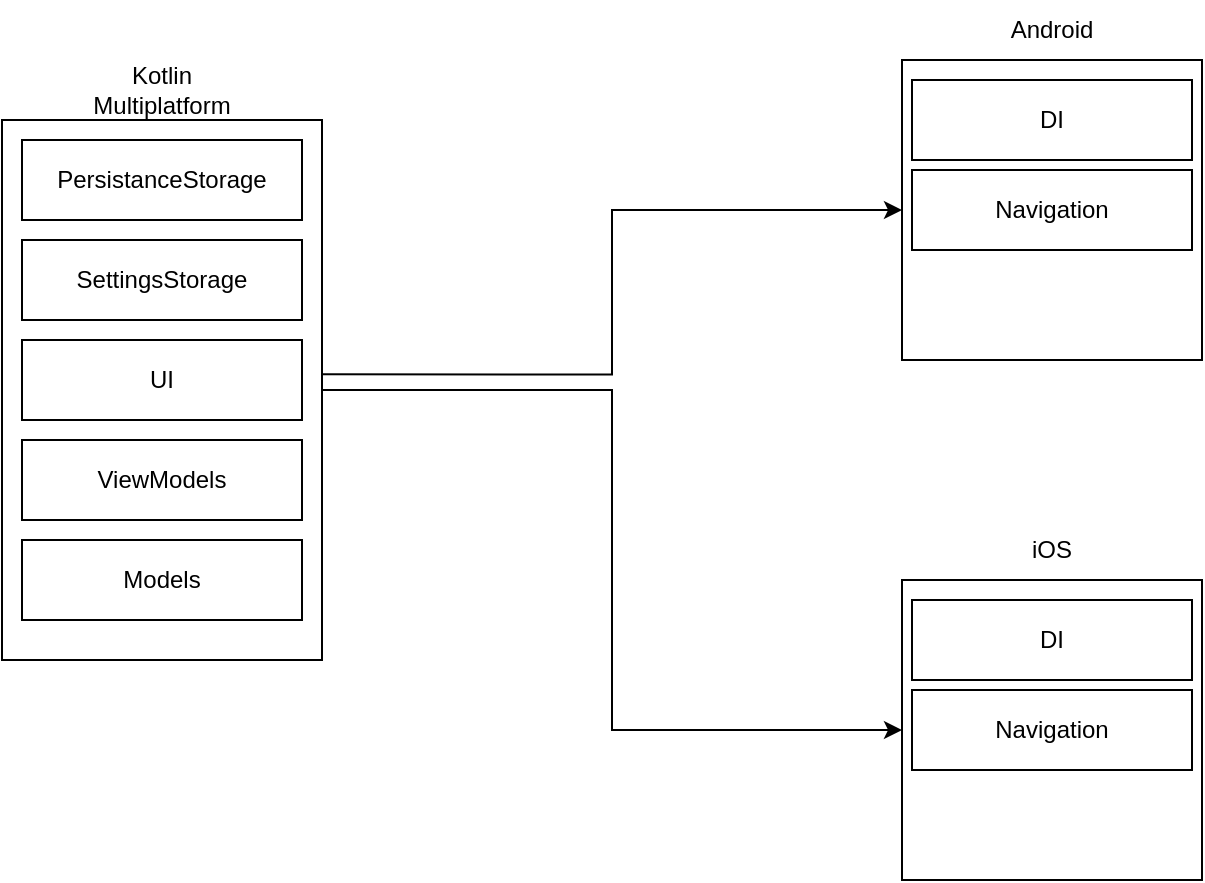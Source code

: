 <mxfile version="26.2.14">
  <diagram name="Страница — 1" id="Be_eRZIHdWFy3Jatk4P-">
    <mxGraphModel dx="891" dy="586" grid="1" gridSize="10" guides="1" tooltips="1" connect="1" arrows="1" fold="1" page="1" pageScale="1" pageWidth="827" pageHeight="1169" math="0" shadow="0">
      <root>
        <mxCell id="0" />
        <mxCell id="1" parent="0" />
        <mxCell id="2BtHjnwQDWBxKJ9IrgYN-3" value="Kotlin Multiplatform" style="text;html=1;align=center;verticalAlign=middle;whiteSpace=wrap;rounded=0;" parent="1" vertex="1">
          <mxGeometry x="90" y="50" width="100" height="30" as="geometry" />
        </mxCell>
        <mxCell id="2BtHjnwQDWBxKJ9IrgYN-2" value="" style="whiteSpace=wrap;html=1;" parent="1" vertex="1">
          <mxGeometry x="60" y="80" width="160" height="270" as="geometry" />
        </mxCell>
        <mxCell id="2BtHjnwQDWBxKJ9IrgYN-1" value="PersistanceStorage" style="rounded=0;whiteSpace=wrap;html=1;" parent="1" vertex="1">
          <mxGeometry x="70" y="90" width="140" height="40" as="geometry" />
        </mxCell>
        <mxCell id="2BtHjnwQDWBxKJ9IrgYN-4" value="SettingsStorage" style="rounded=0;whiteSpace=wrap;html=1;" parent="1" vertex="1">
          <mxGeometry x="70" y="140" width="140" height="40" as="geometry" />
        </mxCell>
        <mxCell id="2BtHjnwQDWBxKJ9IrgYN-5" value="UI" style="rounded=0;whiteSpace=wrap;html=1;" parent="1" vertex="1">
          <mxGeometry x="70" y="190" width="140" height="40" as="geometry" />
        </mxCell>
        <mxCell id="2BtHjnwQDWBxKJ9IrgYN-6" value="" style="whiteSpace=wrap;html=1;aspect=fixed;" parent="1" vertex="1">
          <mxGeometry x="510" y="310" width="150" height="150" as="geometry" />
        </mxCell>
        <mxCell id="2BtHjnwQDWBxKJ9IrgYN-7" value="iOS" style="text;html=1;align=center;verticalAlign=middle;whiteSpace=wrap;rounded=0;" parent="1" vertex="1">
          <mxGeometry x="535" y="280" width="100" height="30" as="geometry" />
        </mxCell>
        <mxCell id="2BtHjnwQDWBxKJ9IrgYN-8" value="" style="whiteSpace=wrap;html=1;aspect=fixed;" parent="1" vertex="1">
          <mxGeometry x="510" y="50" width="150" height="150" as="geometry" />
        </mxCell>
        <mxCell id="2BtHjnwQDWBxKJ9IrgYN-9" value="Android" style="text;html=1;align=center;verticalAlign=middle;whiteSpace=wrap;rounded=0;" parent="1" vertex="1">
          <mxGeometry x="535" y="20" width="100" height="30" as="geometry" />
        </mxCell>
        <mxCell id="2BtHjnwQDWBxKJ9IrgYN-10" value="DI" style="rounded=0;whiteSpace=wrap;html=1;" parent="1" vertex="1">
          <mxGeometry x="515" y="320" width="140" height="40" as="geometry" />
        </mxCell>
        <mxCell id="2BtHjnwQDWBxKJ9IrgYN-11" value="DI" style="rounded=0;whiteSpace=wrap;html=1;" parent="1" vertex="1">
          <mxGeometry x="515" y="60" width="140" height="40" as="geometry" />
        </mxCell>
        <mxCell id="fwG9W71zHbLrsSI0PTdQ-2" value="ViewModels" style="rounded=0;whiteSpace=wrap;html=1;" vertex="1" parent="1">
          <mxGeometry x="70" y="240" width="140" height="40" as="geometry" />
        </mxCell>
        <mxCell id="fwG9W71zHbLrsSI0PTdQ-3" value="Navigation" style="rounded=0;whiteSpace=wrap;html=1;" vertex="1" parent="1">
          <mxGeometry x="515" y="365" width="140" height="40" as="geometry" />
        </mxCell>
        <mxCell id="fwG9W71zHbLrsSI0PTdQ-4" value="Navigation" style="rounded=0;whiteSpace=wrap;html=1;" vertex="1" parent="1">
          <mxGeometry x="515" y="105" width="140" height="40" as="geometry" />
        </mxCell>
        <mxCell id="fwG9W71zHbLrsSI0PTdQ-5" value="" style="endArrow=classic;html=1;rounded=0;exitX=1;exitY=0.471;exitDx=0;exitDy=0;exitPerimeter=0;entryX=0;entryY=0.5;entryDx=0;entryDy=0;edgeStyle=orthogonalEdgeStyle;" edge="1" parent="1" source="2BtHjnwQDWBxKJ9IrgYN-2" target="2BtHjnwQDWBxKJ9IrgYN-8">
          <mxGeometry width="50" height="50" relative="1" as="geometry">
            <mxPoint x="390" y="320" as="sourcePoint" />
            <mxPoint x="440" y="270" as="targetPoint" />
          </mxGeometry>
        </mxCell>
        <mxCell id="fwG9W71zHbLrsSI0PTdQ-6" value="" style="endArrow=classic;html=1;rounded=0;exitX=1;exitY=0.5;exitDx=0;exitDy=0;entryX=0;entryY=0.5;entryDx=0;entryDy=0;edgeStyle=orthogonalEdgeStyle;" edge="1" parent="1" source="2BtHjnwQDWBxKJ9IrgYN-2" target="2BtHjnwQDWBxKJ9IrgYN-6">
          <mxGeometry width="50" height="50" relative="1" as="geometry">
            <mxPoint x="255" y="189" as="sourcePoint" />
            <mxPoint x="520" y="135" as="targetPoint" />
          </mxGeometry>
        </mxCell>
        <mxCell id="fwG9W71zHbLrsSI0PTdQ-8" value="Models" style="rounded=0;whiteSpace=wrap;html=1;" vertex="1" parent="1">
          <mxGeometry x="70" y="290" width="140" height="40" as="geometry" />
        </mxCell>
      </root>
    </mxGraphModel>
  </diagram>
</mxfile>
